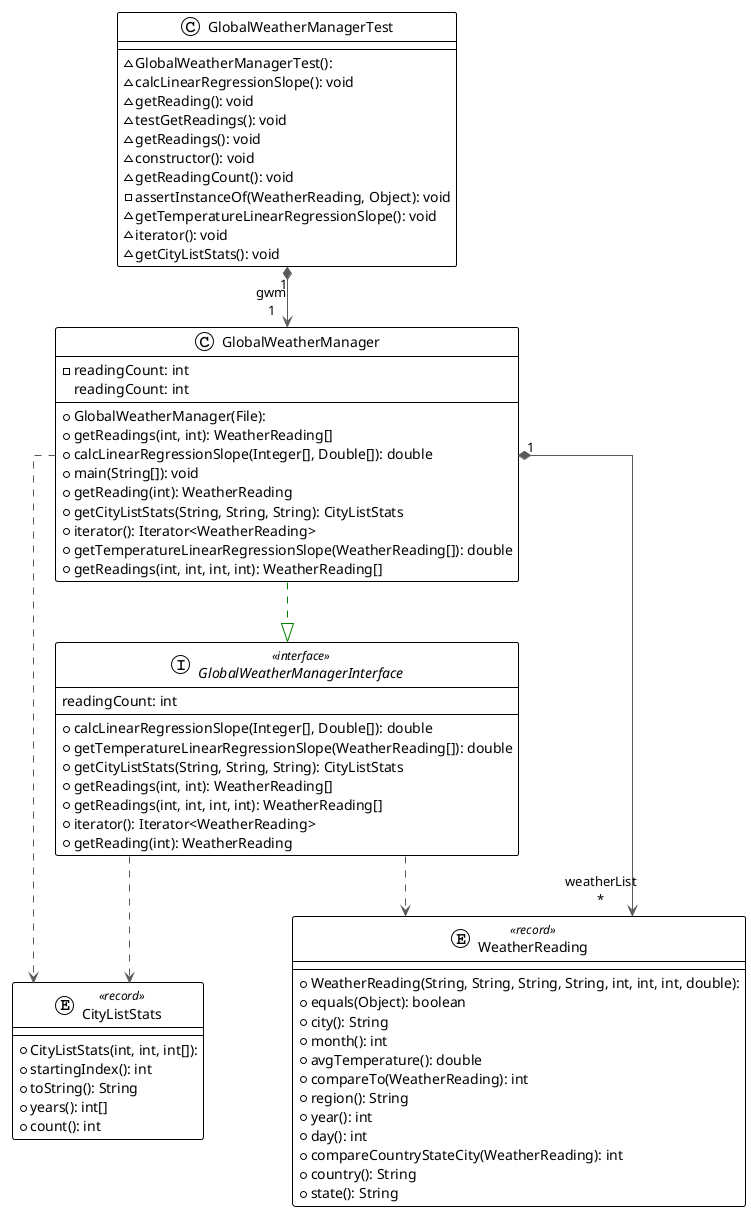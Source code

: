 @startuml

!theme plain
top to bottom direction
skinparam linetype ortho

entity CityListStats << record >> {
  + CityListStats(int, int, int[]): 
  + startingIndex(): int
  + toString(): String
  + years(): int[]
  + count(): int
}
class GlobalWeatherManager {
  + GlobalWeatherManager(File): 
  - readingCount: int
  + getReadings(int, int): WeatherReading[]
  + calcLinearRegressionSlope(Integer[], Double[]): double
  + main(String[]): void
  + getReading(int): WeatherReading
  + getCityListStats(String, String, String): CityListStats
  + iterator(): Iterator<WeatherReading>
  + getTemperatureLinearRegressionSlope(WeatherReading[]): double
  + getReadings(int, int, int, int): WeatherReading[]
   readingCount: int
}
interface GlobalWeatherManagerInterface << interface >> {
  + calcLinearRegressionSlope(Integer[], Double[]): double
  + getTemperatureLinearRegressionSlope(WeatherReading[]): double
  + getCityListStats(String, String, String): CityListStats
  + getReadings(int, int): WeatherReading[]
  + getReadings(int, int, int, int): WeatherReading[]
  + iterator(): Iterator<WeatherReading>
  + getReading(int): WeatherReading
   readingCount: int
}
class GlobalWeatherManagerTest {
  ~ GlobalWeatherManagerTest(): 
  ~ calcLinearRegressionSlope(): void
  ~ getReading(): void
  ~ testGetReadings(): void
  ~ getReadings(): void
  ~ constructor(): void
  ~ getReadingCount(): void
  - assertInstanceOf(WeatherReading, Object): void
  ~ getTemperatureLinearRegressionSlope(): void
  ~ iterator(): void
  ~ getCityListStats(): void
}
entity WeatherReading << record >> {
  + WeatherReading(String, String, String, String, int, int, int, double): 
  + equals(Object): boolean
  + city(): String
  + month(): int
  + avgTemperature(): double
  + compareTo(WeatherReading): int
  + region(): String
  + year(): int
  + day(): int
  + compareCountryStateCity(WeatherReading): int
  + country(): String
  + state(): String
}

GlobalWeatherManager           -[#595959,dashed]->  CityListStats                 
GlobalWeatherManager           -[#008200,dashed]-^  GlobalWeatherManagerInterface 
GlobalWeatherManager          "1" *-[#595959,plain]-> "weatherList\n*" WeatherReading                
GlobalWeatherManagerInterface  -[#595959,dashed]->  CityListStats                 
GlobalWeatherManagerInterface  -[#595959,dashed]->  WeatherReading                
GlobalWeatherManagerTest      "1" *-[#595959,plain]-> "gwm\n1" GlobalWeatherManager          
@enduml
